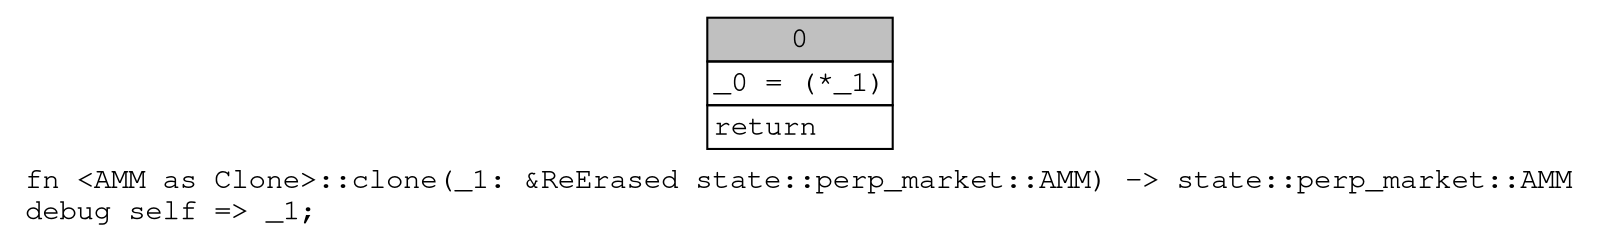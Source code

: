 digraph Mir_0_17388 {
    graph [fontname="Courier, monospace"];
    node [fontname="Courier, monospace"];
    edge [fontname="Courier, monospace"];
    label=<fn &lt;AMM as Clone&gt;::clone(_1: &amp;ReErased state::perp_market::AMM) -&gt; state::perp_market::AMM<br align="left"/>debug self =&gt; _1;<br align="left"/>>;
    bb0__0_17388 [shape="none", label=<<table border="0" cellborder="1" cellspacing="0"><tr><td bgcolor="gray" align="center" colspan="1">0</td></tr><tr><td align="left" balign="left">_0 = (*_1)<br/></td></tr><tr><td align="left">return</td></tr></table>>];
}
